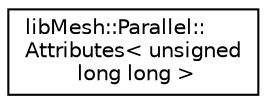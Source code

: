 digraph "Graphical Class Hierarchy"
{
  edge [fontname="Helvetica",fontsize="10",labelfontname="Helvetica",labelfontsize="10"];
  node [fontname="Helvetica",fontsize="10",shape=record];
  rankdir="LR";
  Node1 [label="libMesh::Parallel::\lAttributes\< unsigned\l long long \>",height=0.2,width=0.4,color="black", fillcolor="white", style="filled",URL="$structlibMesh_1_1Parallel_1_1Attributes_3_01unsigned_01long_01long_01_4.html"];
}
